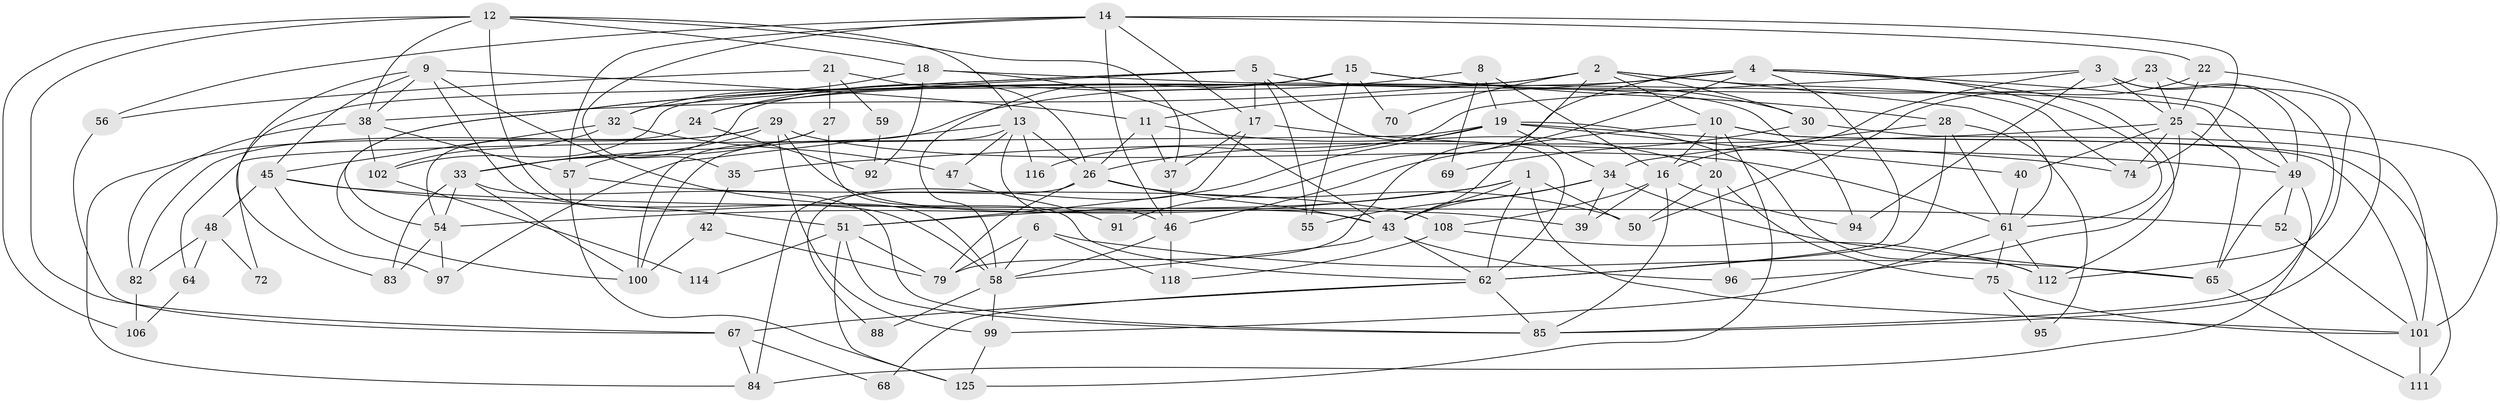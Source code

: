 // original degree distribution, {5: 0.1746031746031746, 3: 0.2698412698412698, 2: 0.1349206349206349, 4: 0.2698412698412698, 6: 0.10317460317460317, 7: 0.031746031746031744, 8: 0.015873015873015872}
// Generated by graph-tools (version 1.1) at 2025/11/02/27/25 16:11:16]
// undirected, 88 vertices, 209 edges
graph export_dot {
graph [start="1"]
  node [color=gray90,style=filled];
  1 [super="+7"];
  2 [super="+105"];
  3 [super="+78"];
  4 [super="+41"];
  5 [super="+104"];
  6;
  8;
  9 [super="+98"];
  10 [super="+93"];
  11 [super="+80"];
  12 [super="+107"];
  13;
  14 [super="+60"];
  15 [super="+124"];
  16 [super="+36"];
  17 [super="+77"];
  18;
  19 [super="+81"];
  20;
  21 [super="+103"];
  22 [super="+90"];
  23;
  24;
  25 [super="+113"];
  26 [super="+120"];
  27 [super="+31"];
  28 [super="+117"];
  29 [super="+110"];
  30;
  32;
  33 [super="+109"];
  34 [super="+86"];
  35 [super="+121"];
  37 [super="+44"];
  38 [super="+126"];
  39;
  40;
  42;
  43 [super="+63"];
  45 [super="+66"];
  46 [super="+115"];
  47;
  48;
  49;
  50 [super="+53"];
  51 [super="+119"];
  52;
  54 [super="+71"];
  55;
  56;
  57;
  58 [super="+73"];
  59;
  61 [super="+87"];
  62 [super="+76"];
  64;
  65;
  67;
  68;
  69;
  70;
  72;
  74;
  75;
  79 [super="+123"];
  82;
  83;
  84;
  85 [super="+89"];
  88;
  91;
  92;
  94;
  95;
  96;
  97;
  99;
  100;
  101 [super="+122"];
  102;
  106;
  108;
  111;
  112;
  114;
  116;
  118;
  125;
  1 -- 62;
  1 -- 43 [weight=2];
  1 -- 54;
  1 -- 101;
  1 -- 50;
  1 -- 51;
  2 -- 43;
  2 -- 70 [weight=2];
  2 -- 74;
  2 -- 102;
  2 -- 10;
  2 -- 30;
  2 -- 38;
  2 -- 61;
  3 -- 49;
  3 -- 16;
  3 -- 116;
  3 -- 85;
  3 -- 25;
  3 -- 94;
  4 -- 91;
  4 -- 11;
  4 -- 61;
  4 -- 112;
  4 -- 49;
  4 -- 24;
  4 -- 62;
  4 -- 79;
  5 -- 54;
  5 -- 94;
  5 -- 32;
  5 -- 17;
  5 -- 100;
  5 -- 55;
  5 -- 62;
  6 -- 65;
  6 -- 118;
  6 -- 79;
  6 -- 58;
  8 -- 19;
  8 -- 69;
  8 -- 100;
  8 -- 16;
  9 -- 58;
  9 -- 83;
  9 -- 38;
  9 -- 39;
  9 -- 11;
  9 -- 45;
  10 -- 16;
  10 -- 20;
  10 -- 46;
  10 -- 111;
  10 -- 125;
  10 -- 101;
  11 -- 20;
  11 -- 26;
  11 -- 37;
  12 -- 67;
  12 -- 13;
  12 -- 37;
  12 -- 106;
  12 -- 18;
  12 -- 58;
  12 -- 38;
  13 -- 26;
  13 -- 47;
  13 -- 97;
  13 -- 100;
  13 -- 116;
  13 -- 46;
  14 -- 22;
  14 -- 35;
  14 -- 17;
  14 -- 56;
  14 -- 57;
  14 -- 74;
  14 -- 46;
  15 -- 28;
  15 -- 24;
  15 -- 30;
  15 -- 70;
  15 -- 72;
  15 -- 58;
  15 -- 55;
  16 -- 85;
  16 -- 39;
  16 -- 108;
  16 -- 94;
  17 -- 49;
  17 -- 88;
  17 -- 37;
  18 -- 32;
  18 -- 49;
  18 -- 92;
  18 -- 43;
  19 -- 74;
  19 -- 34;
  19 -- 64;
  19 -- 112;
  19 -- 40;
  19 -- 26;
  19 -- 51;
  20 -- 75;
  20 -- 96;
  20 -- 50;
  21 -- 56 [weight=2];
  21 -- 26;
  21 -- 27;
  21 -- 59;
  22 -- 85;
  22 -- 50;
  22 -- 25;
  23 -- 112;
  23 -- 33;
  23 -- 25;
  24 -- 92;
  24 -- 54;
  25 -- 65;
  25 -- 35;
  25 -- 96;
  25 -- 40;
  25 -- 74;
  25 -- 101;
  26 -- 50;
  26 -- 84;
  26 -- 43;
  26 -- 79;
  27 -- 57;
  27 -- 62;
  27 -- 33;
  28 -- 34;
  28 -- 95;
  28 -- 62;
  28 -- 61;
  29 -- 82;
  29 -- 99;
  29 -- 33;
  29 -- 61;
  29 -- 84;
  29 -- 43;
  30 -- 69;
  30 -- 101;
  32 -- 47;
  32 -- 102;
  32 -- 45;
  33 -- 100;
  33 -- 54;
  33 -- 85;
  33 -- 83;
  34 -- 43;
  34 -- 55;
  34 -- 65;
  34 -- 39;
  35 -- 42;
  37 -- 46;
  38 -- 57;
  38 -- 82;
  38 -- 102;
  40 -- 61;
  42 -- 100;
  42 -- 79;
  43 -- 96;
  43 -- 62;
  43 -- 58;
  45 -- 48;
  45 -- 97;
  45 -- 52;
  45 -- 51;
  46 -- 118;
  46 -- 58 [weight=2];
  47 -- 91;
  48 -- 82;
  48 -- 64;
  48 -- 72;
  49 -- 52;
  49 -- 65;
  49 -- 84;
  51 -- 114;
  51 -- 85;
  51 -- 125;
  51 -- 79;
  52 -- 101;
  54 -- 83;
  54 -- 97;
  56 -- 67;
  57 -- 108;
  57 -- 125;
  58 -- 99;
  58 -- 88;
  59 -- 92;
  61 -- 75;
  61 -- 112;
  61 -- 99;
  62 -- 67;
  62 -- 68;
  62 -- 85;
  64 -- 106;
  65 -- 111;
  67 -- 84;
  67 -- 68;
  75 -- 95;
  75 -- 101;
  82 -- 106;
  99 -- 125;
  101 -- 111;
  102 -- 114;
  108 -- 112;
  108 -- 118;
}
